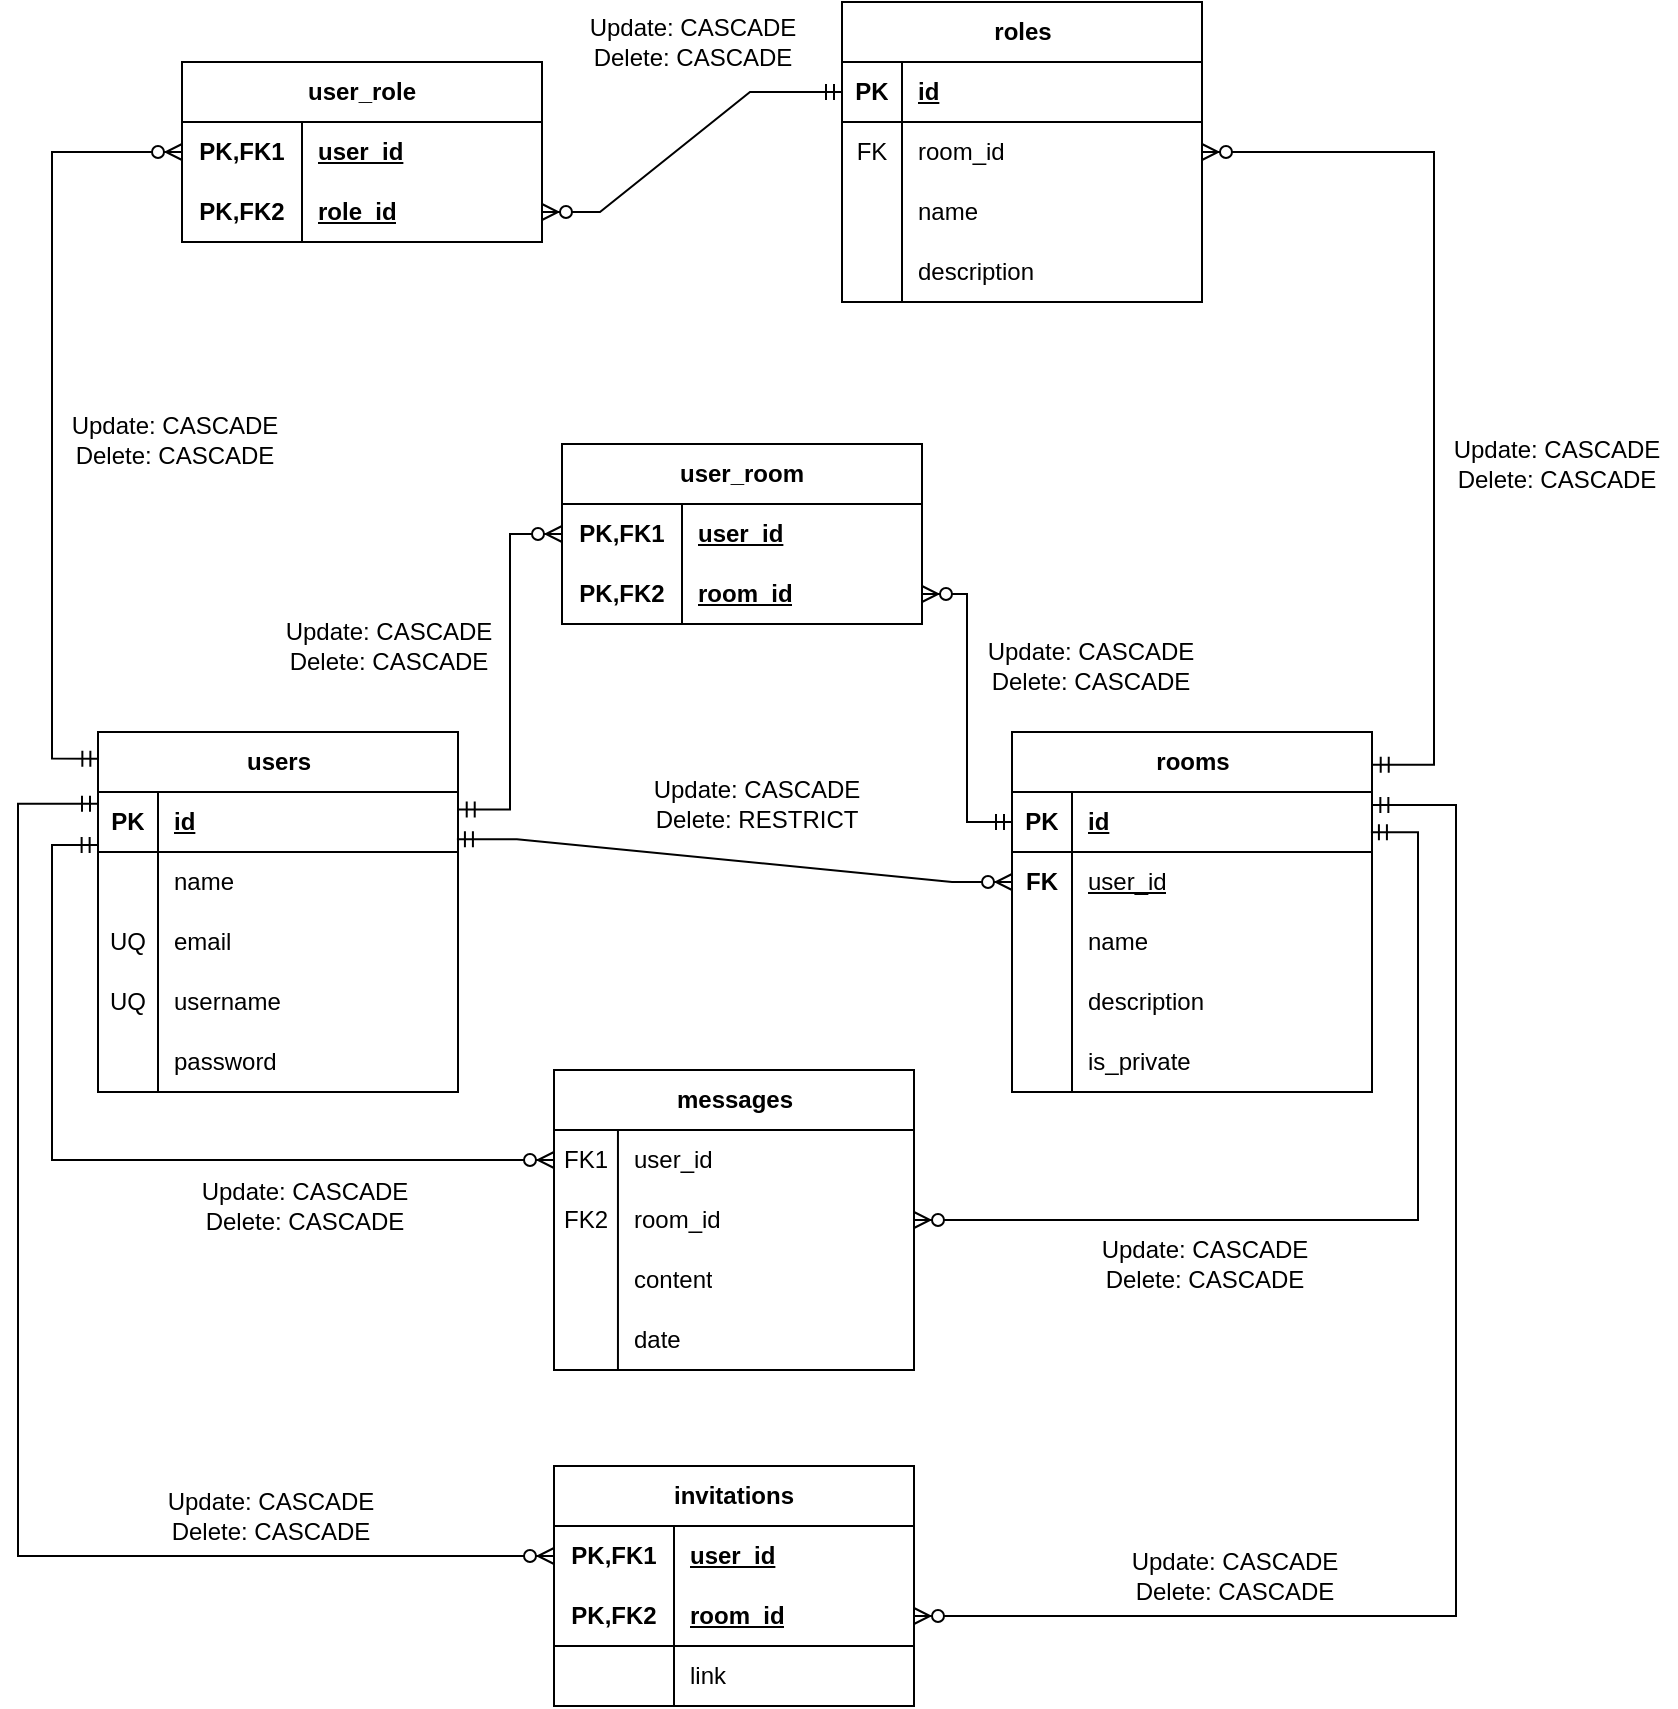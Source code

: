 <mxfile version="27.0.1">
  <diagram name="Page-1" id="vHG7mOKKZMKuYX-PGG-n">
    <mxGraphModel dx="1068" dy="1404" grid="0" gridSize="10" guides="1" tooltips="1" connect="1" arrows="1" fold="1" page="1" pageScale="1" pageWidth="1100" pageHeight="850" math="0" shadow="0">
      <root>
        <mxCell id="0" />
        <mxCell id="1" parent="0" />
        <mxCell id="e3O2qzk30wZFLRlvGXzW-1" value="users" style="shape=table;startSize=30;container=1;collapsible=1;childLayout=tableLayout;fixedRows=1;rowLines=0;fontStyle=1;align=center;resizeLast=1;html=1;" parent="1" vertex="1">
          <mxGeometry x="761" y="-132" width="180" height="180" as="geometry" />
        </mxCell>
        <mxCell id="e3O2qzk30wZFLRlvGXzW-2" value="" style="shape=tableRow;horizontal=0;startSize=0;swimlaneHead=0;swimlaneBody=0;fillColor=none;collapsible=0;dropTarget=0;points=[[0,0.5],[1,0.5]];portConstraint=eastwest;top=0;left=0;right=0;bottom=1;" parent="e3O2qzk30wZFLRlvGXzW-1" vertex="1">
          <mxGeometry y="30" width="180" height="30" as="geometry" />
        </mxCell>
        <mxCell id="e3O2qzk30wZFLRlvGXzW-3" value="PK" style="shape=partialRectangle;connectable=0;fillColor=none;top=0;left=0;bottom=0;right=0;fontStyle=1;overflow=hidden;whiteSpace=wrap;html=1;" parent="e3O2qzk30wZFLRlvGXzW-2" vertex="1">
          <mxGeometry width="30" height="30" as="geometry">
            <mxRectangle width="30" height="30" as="alternateBounds" />
          </mxGeometry>
        </mxCell>
        <mxCell id="e3O2qzk30wZFLRlvGXzW-4" value="id" style="shape=partialRectangle;connectable=0;fillColor=none;top=0;left=0;bottom=0;right=0;align=left;spacingLeft=6;fontStyle=5;overflow=hidden;whiteSpace=wrap;html=1;" parent="e3O2qzk30wZFLRlvGXzW-2" vertex="1">
          <mxGeometry x="30" width="150" height="30" as="geometry">
            <mxRectangle width="150" height="30" as="alternateBounds" />
          </mxGeometry>
        </mxCell>
        <mxCell id="e3O2qzk30wZFLRlvGXzW-5" value="" style="shape=tableRow;horizontal=0;startSize=0;swimlaneHead=0;swimlaneBody=0;fillColor=none;collapsible=0;dropTarget=0;points=[[0,0.5],[1,0.5]];portConstraint=eastwest;top=0;left=0;right=0;bottom=0;" parent="e3O2qzk30wZFLRlvGXzW-1" vertex="1">
          <mxGeometry y="60" width="180" height="30" as="geometry" />
        </mxCell>
        <mxCell id="e3O2qzk30wZFLRlvGXzW-6" value="" style="shape=partialRectangle;connectable=0;fillColor=none;top=0;left=0;bottom=0;right=0;editable=1;overflow=hidden;whiteSpace=wrap;html=1;" parent="e3O2qzk30wZFLRlvGXzW-5" vertex="1">
          <mxGeometry width="30" height="30" as="geometry">
            <mxRectangle width="30" height="30" as="alternateBounds" />
          </mxGeometry>
        </mxCell>
        <mxCell id="e3O2qzk30wZFLRlvGXzW-7" value="name" style="shape=partialRectangle;connectable=0;fillColor=none;top=0;left=0;bottom=0;right=0;align=left;spacingLeft=6;overflow=hidden;whiteSpace=wrap;html=1;" parent="e3O2qzk30wZFLRlvGXzW-5" vertex="1">
          <mxGeometry x="30" width="150" height="30" as="geometry">
            <mxRectangle width="150" height="30" as="alternateBounds" />
          </mxGeometry>
        </mxCell>
        <mxCell id="e3O2qzk30wZFLRlvGXzW-8" value="" style="shape=tableRow;horizontal=0;startSize=0;swimlaneHead=0;swimlaneBody=0;fillColor=none;collapsible=0;dropTarget=0;points=[[0,0.5],[1,0.5]];portConstraint=eastwest;top=0;left=0;right=0;bottom=0;" parent="e3O2qzk30wZFLRlvGXzW-1" vertex="1">
          <mxGeometry y="90" width="180" height="30" as="geometry" />
        </mxCell>
        <mxCell id="e3O2qzk30wZFLRlvGXzW-9" value="UQ" style="shape=partialRectangle;connectable=0;fillColor=none;top=0;left=0;bottom=0;right=0;editable=1;overflow=hidden;whiteSpace=wrap;html=1;" parent="e3O2qzk30wZFLRlvGXzW-8" vertex="1">
          <mxGeometry width="30" height="30" as="geometry">
            <mxRectangle width="30" height="30" as="alternateBounds" />
          </mxGeometry>
        </mxCell>
        <mxCell id="e3O2qzk30wZFLRlvGXzW-10" value="email" style="shape=partialRectangle;connectable=0;fillColor=none;top=0;left=0;bottom=0;right=0;align=left;spacingLeft=6;overflow=hidden;whiteSpace=wrap;html=1;" parent="e3O2qzk30wZFLRlvGXzW-8" vertex="1">
          <mxGeometry x="30" width="150" height="30" as="geometry">
            <mxRectangle width="150" height="30" as="alternateBounds" />
          </mxGeometry>
        </mxCell>
        <mxCell id="e3O2qzk30wZFLRlvGXzW-11" value="" style="shape=tableRow;horizontal=0;startSize=0;swimlaneHead=0;swimlaneBody=0;fillColor=none;collapsible=0;dropTarget=0;points=[[0,0.5],[1,0.5]];portConstraint=eastwest;top=0;left=0;right=0;bottom=0;" parent="e3O2qzk30wZFLRlvGXzW-1" vertex="1">
          <mxGeometry y="120" width="180" height="30" as="geometry" />
        </mxCell>
        <mxCell id="e3O2qzk30wZFLRlvGXzW-12" value="UQ" style="shape=partialRectangle;connectable=0;fillColor=none;top=0;left=0;bottom=0;right=0;editable=1;overflow=hidden;whiteSpace=wrap;html=1;" parent="e3O2qzk30wZFLRlvGXzW-11" vertex="1">
          <mxGeometry width="30" height="30" as="geometry">
            <mxRectangle width="30" height="30" as="alternateBounds" />
          </mxGeometry>
        </mxCell>
        <mxCell id="e3O2qzk30wZFLRlvGXzW-13" value="username" style="shape=partialRectangle;connectable=0;fillColor=none;top=0;left=0;bottom=0;right=0;align=left;spacingLeft=6;overflow=hidden;whiteSpace=wrap;html=1;" parent="e3O2qzk30wZFLRlvGXzW-11" vertex="1">
          <mxGeometry x="30" width="150" height="30" as="geometry">
            <mxRectangle width="150" height="30" as="alternateBounds" />
          </mxGeometry>
        </mxCell>
        <mxCell id="e3O2qzk30wZFLRlvGXzW-15" value="" style="shape=tableRow;horizontal=0;startSize=0;swimlaneHead=0;swimlaneBody=0;fillColor=none;collapsible=0;dropTarget=0;points=[[0,0.5],[1,0.5]];portConstraint=eastwest;top=0;left=0;right=0;bottom=0;" parent="e3O2qzk30wZFLRlvGXzW-1" vertex="1">
          <mxGeometry y="150" width="180" height="30" as="geometry" />
        </mxCell>
        <mxCell id="e3O2qzk30wZFLRlvGXzW-16" value="" style="shape=partialRectangle;connectable=0;fillColor=none;top=0;left=0;bottom=0;right=0;editable=1;overflow=hidden;whiteSpace=wrap;html=1;" parent="e3O2qzk30wZFLRlvGXzW-15" vertex="1">
          <mxGeometry width="30" height="30" as="geometry">
            <mxRectangle width="30" height="30" as="alternateBounds" />
          </mxGeometry>
        </mxCell>
        <mxCell id="e3O2qzk30wZFLRlvGXzW-17" value="password" style="shape=partialRectangle;connectable=0;fillColor=none;top=0;left=0;bottom=0;right=0;align=left;spacingLeft=6;overflow=hidden;whiteSpace=wrap;html=1;" parent="e3O2qzk30wZFLRlvGXzW-15" vertex="1">
          <mxGeometry x="30" width="150" height="30" as="geometry">
            <mxRectangle width="150" height="30" as="alternateBounds" />
          </mxGeometry>
        </mxCell>
        <mxCell id="e3O2qzk30wZFLRlvGXzW-18" value="rooms" style="shape=table;startSize=30;container=1;collapsible=1;childLayout=tableLayout;fixedRows=1;rowLines=0;fontStyle=1;align=center;resizeLast=1;html=1;" parent="1" vertex="1">
          <mxGeometry x="1218" y="-132" width="180" height="180" as="geometry" />
        </mxCell>
        <mxCell id="e3O2qzk30wZFLRlvGXzW-19" value="" style="shape=tableRow;horizontal=0;startSize=0;swimlaneHead=0;swimlaneBody=0;fillColor=none;collapsible=0;dropTarget=0;points=[[0,0.5],[1,0.5]];portConstraint=eastwest;top=0;left=0;right=0;bottom=1;" parent="e3O2qzk30wZFLRlvGXzW-18" vertex="1">
          <mxGeometry y="30" width="180" height="30" as="geometry" />
        </mxCell>
        <mxCell id="e3O2qzk30wZFLRlvGXzW-20" value="PK" style="shape=partialRectangle;connectable=0;fillColor=none;top=0;left=0;bottom=0;right=0;fontStyle=1;overflow=hidden;whiteSpace=wrap;html=1;" parent="e3O2qzk30wZFLRlvGXzW-19" vertex="1">
          <mxGeometry width="30" height="30" as="geometry">
            <mxRectangle width="30" height="30" as="alternateBounds" />
          </mxGeometry>
        </mxCell>
        <mxCell id="e3O2qzk30wZFLRlvGXzW-21" value="id" style="shape=partialRectangle;connectable=0;fillColor=none;top=0;left=0;bottom=0;right=0;align=left;spacingLeft=6;fontStyle=5;overflow=hidden;whiteSpace=wrap;html=1;" parent="e3O2qzk30wZFLRlvGXzW-19" vertex="1">
          <mxGeometry x="30" width="150" height="30" as="geometry">
            <mxRectangle width="150" height="30" as="alternateBounds" />
          </mxGeometry>
        </mxCell>
        <mxCell id="e3O2qzk30wZFLRlvGXzW-53" value="" style="shape=tableRow;horizontal=0;startSize=0;swimlaneHead=0;swimlaneBody=0;fillColor=none;collapsible=0;dropTarget=0;points=[[0,0.5],[1,0.5]];portConstraint=eastwest;top=0;left=0;right=0;bottom=0;" parent="e3O2qzk30wZFLRlvGXzW-18" vertex="1">
          <mxGeometry y="60" width="180" height="30" as="geometry" />
        </mxCell>
        <mxCell id="e3O2qzk30wZFLRlvGXzW-54" value="FK" style="shape=partialRectangle;connectable=0;fillColor=none;top=0;left=0;bottom=0;right=0;fontStyle=1;overflow=hidden;whiteSpace=wrap;html=1;" parent="e3O2qzk30wZFLRlvGXzW-53" vertex="1">
          <mxGeometry width="30" height="30" as="geometry">
            <mxRectangle width="30" height="30" as="alternateBounds" />
          </mxGeometry>
        </mxCell>
        <mxCell id="e3O2qzk30wZFLRlvGXzW-55" value="&lt;span style=&quot;font-weight: normal;&quot;&gt;user_id&lt;/span&gt;" style="shape=partialRectangle;connectable=0;fillColor=none;top=0;left=0;bottom=0;right=0;align=left;spacingLeft=6;fontStyle=5;overflow=hidden;whiteSpace=wrap;html=1;" parent="e3O2qzk30wZFLRlvGXzW-53" vertex="1">
          <mxGeometry x="30" width="150" height="30" as="geometry">
            <mxRectangle width="150" height="30" as="alternateBounds" />
          </mxGeometry>
        </mxCell>
        <mxCell id="e3O2qzk30wZFLRlvGXzW-22" value="" style="shape=tableRow;horizontal=0;startSize=0;swimlaneHead=0;swimlaneBody=0;fillColor=none;collapsible=0;dropTarget=0;points=[[0,0.5],[1,0.5]];portConstraint=eastwest;top=0;left=0;right=0;bottom=0;" parent="e3O2qzk30wZFLRlvGXzW-18" vertex="1">
          <mxGeometry y="90" width="180" height="30" as="geometry" />
        </mxCell>
        <mxCell id="e3O2qzk30wZFLRlvGXzW-23" value="" style="shape=partialRectangle;connectable=0;fillColor=none;top=0;left=0;bottom=0;right=0;editable=1;overflow=hidden;whiteSpace=wrap;html=1;" parent="e3O2qzk30wZFLRlvGXzW-22" vertex="1">
          <mxGeometry width="30" height="30" as="geometry">
            <mxRectangle width="30" height="30" as="alternateBounds" />
          </mxGeometry>
        </mxCell>
        <mxCell id="e3O2qzk30wZFLRlvGXzW-24" value="name" style="shape=partialRectangle;connectable=0;fillColor=none;top=0;left=0;bottom=0;right=0;align=left;spacingLeft=6;overflow=hidden;whiteSpace=wrap;html=1;" parent="e3O2qzk30wZFLRlvGXzW-22" vertex="1">
          <mxGeometry x="30" width="150" height="30" as="geometry">
            <mxRectangle width="150" height="30" as="alternateBounds" />
          </mxGeometry>
        </mxCell>
        <mxCell id="e3O2qzk30wZFLRlvGXzW-25" value="" style="shape=tableRow;horizontal=0;startSize=0;swimlaneHead=0;swimlaneBody=0;fillColor=none;collapsible=0;dropTarget=0;points=[[0,0.5],[1,0.5]];portConstraint=eastwest;top=0;left=0;right=0;bottom=0;" parent="e3O2qzk30wZFLRlvGXzW-18" vertex="1">
          <mxGeometry y="120" width="180" height="30" as="geometry" />
        </mxCell>
        <mxCell id="e3O2qzk30wZFLRlvGXzW-26" value="" style="shape=partialRectangle;connectable=0;fillColor=none;top=0;left=0;bottom=0;right=0;editable=1;overflow=hidden;whiteSpace=wrap;html=1;" parent="e3O2qzk30wZFLRlvGXzW-25" vertex="1">
          <mxGeometry width="30" height="30" as="geometry">
            <mxRectangle width="30" height="30" as="alternateBounds" />
          </mxGeometry>
        </mxCell>
        <mxCell id="e3O2qzk30wZFLRlvGXzW-27" value="description" style="shape=partialRectangle;connectable=0;fillColor=none;top=0;left=0;bottom=0;right=0;align=left;spacingLeft=6;overflow=hidden;whiteSpace=wrap;html=1;" parent="e3O2qzk30wZFLRlvGXzW-25" vertex="1">
          <mxGeometry x="30" width="150" height="30" as="geometry">
            <mxRectangle width="150" height="30" as="alternateBounds" />
          </mxGeometry>
        </mxCell>
        <mxCell id="e3O2qzk30wZFLRlvGXzW-28" value="" style="shape=tableRow;horizontal=0;startSize=0;swimlaneHead=0;swimlaneBody=0;fillColor=none;collapsible=0;dropTarget=0;points=[[0,0.5],[1,0.5]];portConstraint=eastwest;top=0;left=0;right=0;bottom=0;" parent="e3O2qzk30wZFLRlvGXzW-18" vertex="1">
          <mxGeometry y="150" width="180" height="30" as="geometry" />
        </mxCell>
        <mxCell id="e3O2qzk30wZFLRlvGXzW-29" value="" style="shape=partialRectangle;connectable=0;fillColor=none;top=0;left=0;bottom=0;right=0;editable=1;overflow=hidden;whiteSpace=wrap;html=1;" parent="e3O2qzk30wZFLRlvGXzW-28" vertex="1">
          <mxGeometry width="30" height="30" as="geometry">
            <mxRectangle width="30" height="30" as="alternateBounds" />
          </mxGeometry>
        </mxCell>
        <mxCell id="e3O2qzk30wZFLRlvGXzW-30" value="is_private" style="shape=partialRectangle;connectable=0;fillColor=none;top=0;left=0;bottom=0;right=0;align=left;spacingLeft=6;overflow=hidden;whiteSpace=wrap;html=1;" parent="e3O2qzk30wZFLRlvGXzW-28" vertex="1">
          <mxGeometry x="30" width="150" height="30" as="geometry">
            <mxRectangle width="150" height="30" as="alternateBounds" />
          </mxGeometry>
        </mxCell>
        <mxCell id="e3O2qzk30wZFLRlvGXzW-47" value="" style="edgeStyle=entityRelationEdgeStyle;fontSize=12;html=1;endArrow=ERzeroToMany;startArrow=ERmandOne;rounded=0;exitX=0.997;exitY=0.787;exitDx=0;exitDy=0;entryX=0;entryY=0.5;entryDx=0;entryDy=0;exitPerimeter=0;" parent="1" source="e3O2qzk30wZFLRlvGXzW-2" target="e3O2qzk30wZFLRlvGXzW-53" edge="1">
          <mxGeometry width="100" height="100" relative="1" as="geometry">
            <mxPoint x="1161" y="15" as="sourcePoint" />
            <mxPoint x="1071" y="-33" as="targetPoint" />
          </mxGeometry>
        </mxCell>
        <mxCell id="e3O2qzk30wZFLRlvGXzW-56" value="user_room" style="shape=table;startSize=30;container=1;collapsible=1;childLayout=tableLayout;fixedRows=1;rowLines=0;fontStyle=1;align=center;resizeLast=1;html=1;whiteSpace=wrap;" parent="1" vertex="1">
          <mxGeometry x="993" y="-276" width="180" height="90" as="geometry" />
        </mxCell>
        <mxCell id="e3O2qzk30wZFLRlvGXzW-57" value="" style="shape=tableRow;horizontal=0;startSize=0;swimlaneHead=0;swimlaneBody=0;fillColor=none;collapsible=0;dropTarget=0;points=[[0,0.5],[1,0.5]];portConstraint=eastwest;top=0;left=0;right=0;bottom=0;html=1;" parent="e3O2qzk30wZFLRlvGXzW-56" vertex="1">
          <mxGeometry y="30" width="180" height="30" as="geometry" />
        </mxCell>
        <mxCell id="e3O2qzk30wZFLRlvGXzW-58" value="PK,FK1" style="shape=partialRectangle;connectable=0;fillColor=none;top=0;left=0;bottom=0;right=0;fontStyle=1;overflow=hidden;html=1;whiteSpace=wrap;" parent="e3O2qzk30wZFLRlvGXzW-57" vertex="1">
          <mxGeometry width="60" height="30" as="geometry">
            <mxRectangle width="60" height="30" as="alternateBounds" />
          </mxGeometry>
        </mxCell>
        <mxCell id="e3O2qzk30wZFLRlvGXzW-59" value="user_id" style="shape=partialRectangle;connectable=0;fillColor=none;top=0;left=0;bottom=0;right=0;align=left;spacingLeft=6;fontStyle=5;overflow=hidden;html=1;whiteSpace=wrap;" parent="e3O2qzk30wZFLRlvGXzW-57" vertex="1">
          <mxGeometry x="60" width="120" height="30" as="geometry">
            <mxRectangle width="120" height="30" as="alternateBounds" />
          </mxGeometry>
        </mxCell>
        <mxCell id="e3O2qzk30wZFLRlvGXzW-60" value="" style="shape=tableRow;horizontal=0;startSize=0;swimlaneHead=0;swimlaneBody=0;fillColor=none;collapsible=0;dropTarget=0;points=[[0,0.5],[1,0.5]];portConstraint=eastwest;top=0;left=0;right=0;bottom=1;html=1;" parent="e3O2qzk30wZFLRlvGXzW-56" vertex="1">
          <mxGeometry y="60" width="180" height="30" as="geometry" />
        </mxCell>
        <mxCell id="e3O2qzk30wZFLRlvGXzW-61" value="PK,FK2" style="shape=partialRectangle;connectable=0;fillColor=none;top=0;left=0;bottom=0;right=0;fontStyle=1;overflow=hidden;html=1;whiteSpace=wrap;" parent="e3O2qzk30wZFLRlvGXzW-60" vertex="1">
          <mxGeometry width="60" height="30" as="geometry">
            <mxRectangle width="60" height="30" as="alternateBounds" />
          </mxGeometry>
        </mxCell>
        <mxCell id="e3O2qzk30wZFLRlvGXzW-62" value="room_id" style="shape=partialRectangle;connectable=0;fillColor=none;top=0;left=0;bottom=0;right=0;align=left;spacingLeft=6;fontStyle=5;overflow=hidden;html=1;whiteSpace=wrap;" parent="e3O2qzk30wZFLRlvGXzW-60" vertex="1">
          <mxGeometry x="60" width="120" height="30" as="geometry">
            <mxRectangle width="120" height="30" as="alternateBounds" />
          </mxGeometry>
        </mxCell>
        <mxCell id="e3O2qzk30wZFLRlvGXzW-69" value="" style="edgeStyle=orthogonalEdgeStyle;fontSize=12;html=1;endArrow=ERzeroToMany;startArrow=ERmandOne;rounded=0;entryX=0;entryY=0.5;entryDx=0;entryDy=0;exitX=1.002;exitY=0.293;exitDx=0;exitDy=0;exitPerimeter=0;" parent="1" source="e3O2qzk30wZFLRlvGXzW-2" target="e3O2qzk30wZFLRlvGXzW-56" edge="1">
          <mxGeometry width="100" height="100" relative="1" as="geometry">
            <mxPoint x="941" y="-93" as="sourcePoint" />
            <mxPoint x="1126" y="-197" as="targetPoint" />
          </mxGeometry>
        </mxCell>
        <mxCell id="e3O2qzk30wZFLRlvGXzW-71" value="" style="edgeStyle=orthogonalEdgeStyle;fontSize=12;html=1;endArrow=ERzeroToMany;startArrow=ERmandOne;rounded=0;entryX=1;entryY=0.5;entryDx=0;entryDy=0;exitX=0;exitY=0.5;exitDx=0;exitDy=0;" parent="1" source="e3O2qzk30wZFLRlvGXzW-19" target="e3O2qzk30wZFLRlvGXzW-60" edge="1">
          <mxGeometry width="100" height="100" relative="1" as="geometry">
            <mxPoint x="788" y="-77" as="sourcePoint" />
            <mxPoint x="1003" y="-221" as="targetPoint" />
          </mxGeometry>
        </mxCell>
        <mxCell id="e3O2qzk30wZFLRlvGXzW-72" value="messages" style="shape=table;startSize=30;container=1;collapsible=1;childLayout=tableLayout;fixedRows=1;rowLines=0;fontStyle=1;align=center;resizeLast=1;html=1;" parent="1" vertex="1">
          <mxGeometry x="989" y="37" width="180" height="150" as="geometry" />
        </mxCell>
        <mxCell id="e3O2qzk30wZFLRlvGXzW-76" value="" style="shape=tableRow;horizontal=0;startSize=0;swimlaneHead=0;swimlaneBody=0;fillColor=none;collapsible=0;dropTarget=0;points=[[0,0.5],[1,0.5]];portConstraint=eastwest;top=0;left=0;right=0;bottom=0;" parent="e3O2qzk30wZFLRlvGXzW-72" vertex="1">
          <mxGeometry y="30" width="180" height="30" as="geometry" />
        </mxCell>
        <mxCell id="e3O2qzk30wZFLRlvGXzW-77" value="FK1" style="shape=partialRectangle;connectable=0;fillColor=none;top=0;left=0;bottom=0;right=0;editable=1;overflow=hidden;whiteSpace=wrap;html=1;" parent="e3O2qzk30wZFLRlvGXzW-76" vertex="1">
          <mxGeometry width="31.973" height="30" as="geometry">
            <mxRectangle width="31.973" height="30" as="alternateBounds" />
          </mxGeometry>
        </mxCell>
        <mxCell id="e3O2qzk30wZFLRlvGXzW-78" value="user_id" style="shape=partialRectangle;connectable=0;fillColor=none;top=0;left=0;bottom=0;right=0;align=left;spacingLeft=6;overflow=hidden;whiteSpace=wrap;html=1;" parent="e3O2qzk30wZFLRlvGXzW-76" vertex="1">
          <mxGeometry x="31.973" width="148.027" height="30" as="geometry">
            <mxRectangle width="148.027" height="30" as="alternateBounds" />
          </mxGeometry>
        </mxCell>
        <mxCell id="e3O2qzk30wZFLRlvGXzW-79" value="" style="shape=tableRow;horizontal=0;startSize=0;swimlaneHead=0;swimlaneBody=0;fillColor=none;collapsible=0;dropTarget=0;points=[[0,0.5],[1,0.5]];portConstraint=eastwest;top=0;left=0;right=0;bottom=0;" parent="e3O2qzk30wZFLRlvGXzW-72" vertex="1">
          <mxGeometry y="60" width="180" height="30" as="geometry" />
        </mxCell>
        <mxCell id="e3O2qzk30wZFLRlvGXzW-80" value="FK2" style="shape=partialRectangle;connectable=0;fillColor=none;top=0;left=0;bottom=0;right=0;editable=1;overflow=hidden;whiteSpace=wrap;html=1;" parent="e3O2qzk30wZFLRlvGXzW-79" vertex="1">
          <mxGeometry width="31.973" height="30" as="geometry">
            <mxRectangle width="31.973" height="30" as="alternateBounds" />
          </mxGeometry>
        </mxCell>
        <mxCell id="e3O2qzk30wZFLRlvGXzW-81" value="room_id" style="shape=partialRectangle;connectable=0;fillColor=none;top=0;left=0;bottom=0;right=0;align=left;spacingLeft=6;overflow=hidden;whiteSpace=wrap;html=1;" parent="e3O2qzk30wZFLRlvGXzW-79" vertex="1">
          <mxGeometry x="31.973" width="148.027" height="30" as="geometry">
            <mxRectangle width="148.027" height="30" as="alternateBounds" />
          </mxGeometry>
        </mxCell>
        <mxCell id="e3O2qzk30wZFLRlvGXzW-82" value="" style="shape=tableRow;horizontal=0;startSize=0;swimlaneHead=0;swimlaneBody=0;fillColor=none;collapsible=0;dropTarget=0;points=[[0,0.5],[1,0.5]];portConstraint=eastwest;top=0;left=0;right=0;bottom=0;" parent="e3O2qzk30wZFLRlvGXzW-72" vertex="1">
          <mxGeometry y="90" width="180" height="30" as="geometry" />
        </mxCell>
        <mxCell id="e3O2qzk30wZFLRlvGXzW-83" value="" style="shape=partialRectangle;connectable=0;fillColor=none;top=0;left=0;bottom=0;right=0;editable=1;overflow=hidden;whiteSpace=wrap;html=1;" parent="e3O2qzk30wZFLRlvGXzW-82" vertex="1">
          <mxGeometry width="31.973" height="30" as="geometry">
            <mxRectangle width="31.973" height="30" as="alternateBounds" />
          </mxGeometry>
        </mxCell>
        <mxCell id="e3O2qzk30wZFLRlvGXzW-84" value="content" style="shape=partialRectangle;connectable=0;fillColor=none;top=0;left=0;bottom=0;right=0;align=left;spacingLeft=6;overflow=hidden;whiteSpace=wrap;html=1;" parent="e3O2qzk30wZFLRlvGXzW-82" vertex="1">
          <mxGeometry x="31.973" width="148.027" height="30" as="geometry">
            <mxRectangle width="148.027" height="30" as="alternateBounds" />
          </mxGeometry>
        </mxCell>
        <mxCell id="e3O2qzk30wZFLRlvGXzW-85" value="" style="shape=tableRow;horizontal=0;startSize=0;swimlaneHead=0;swimlaneBody=0;fillColor=none;collapsible=0;dropTarget=0;points=[[0,0.5],[1,0.5]];portConstraint=eastwest;top=0;left=0;right=0;bottom=0;" parent="e3O2qzk30wZFLRlvGXzW-72" vertex="1">
          <mxGeometry y="120" width="180" height="30" as="geometry" />
        </mxCell>
        <mxCell id="e3O2qzk30wZFLRlvGXzW-86" value="" style="shape=partialRectangle;connectable=0;fillColor=none;top=0;left=0;bottom=0;right=0;editable=1;overflow=hidden;whiteSpace=wrap;html=1;" parent="e3O2qzk30wZFLRlvGXzW-85" vertex="1">
          <mxGeometry width="31.973" height="30" as="geometry">
            <mxRectangle width="31.973" height="30" as="alternateBounds" />
          </mxGeometry>
        </mxCell>
        <mxCell id="e3O2qzk30wZFLRlvGXzW-87" value="date" style="shape=partialRectangle;connectable=0;fillColor=none;top=0;left=0;bottom=0;right=0;align=left;spacingLeft=6;overflow=hidden;whiteSpace=wrap;html=1;" parent="e3O2qzk30wZFLRlvGXzW-85" vertex="1">
          <mxGeometry x="31.973" width="148.027" height="30" as="geometry">
            <mxRectangle width="148.027" height="30" as="alternateBounds" />
          </mxGeometry>
        </mxCell>
        <mxCell id="e3O2qzk30wZFLRlvGXzW-88" value="" style="edgeStyle=elbowEdgeStyle;fontSize=12;html=1;endArrow=ERzeroToMany;startArrow=ERmandOne;rounded=0;entryX=0;entryY=0.5;entryDx=0;entryDy=0;exitX=-0.001;exitY=0.883;exitDx=0;exitDy=0;exitPerimeter=0;" parent="1" source="e3O2qzk30wZFLRlvGXzW-2" target="e3O2qzk30wZFLRlvGXzW-76" edge="1">
          <mxGeometry width="100" height="100" relative="1" as="geometry">
            <mxPoint x="937" y="-72" as="sourcePoint" />
            <mxPoint x="1003" y="-221" as="targetPoint" />
            <Array as="points">
              <mxPoint x="738" y="2" />
            </Array>
          </mxGeometry>
        </mxCell>
        <mxCell id="e3O2qzk30wZFLRlvGXzW-89" value="" style="edgeStyle=elbowEdgeStyle;fontSize=12;html=1;endArrow=ERzeroToMany;startArrow=ERmandOne;rounded=0;entryX=1;entryY=0.5;entryDx=0;entryDy=0;exitX=0.997;exitY=0.67;exitDx=0;exitDy=0;exitPerimeter=0;" parent="1" source="e3O2qzk30wZFLRlvGXzW-19" target="e3O2qzk30wZFLRlvGXzW-79" edge="1">
          <mxGeometry width="100" height="100" relative="1" as="geometry">
            <mxPoint x="944" y="-69" as="sourcePoint" />
            <mxPoint x="1006" y="84" as="targetPoint" />
            <Array as="points">
              <mxPoint x="1421" y="11" />
            </Array>
          </mxGeometry>
        </mxCell>
        <mxCell id="e3O2qzk30wZFLRlvGXzW-103" value="" style="edgeStyle=elbowEdgeStyle;fontSize=12;html=1;endArrow=ERzeroToMany;startArrow=ERmandOne;rounded=0;entryX=0;entryY=0.5;entryDx=0;entryDy=0;exitX=0;exitY=0.196;exitDx=0;exitDy=0;exitPerimeter=0;" parent="1" source="e3O2qzk30wZFLRlvGXzW-2" target="e3O2qzk30wZFLRlvGXzW-119" edge="1">
          <mxGeometry width="100" height="100" relative="1" as="geometry">
            <mxPoint x="771" y="-66" as="sourcePoint" />
            <mxPoint x="989" y="270" as="targetPoint" />
            <Array as="points">
              <mxPoint x="721" y="88" />
            </Array>
          </mxGeometry>
        </mxCell>
        <mxCell id="e3O2qzk30wZFLRlvGXzW-104" value="" style="edgeStyle=elbowEdgeStyle;fontSize=12;html=1;endArrow=ERzeroToMany;startArrow=ERmandOne;rounded=0;entryX=1;entryY=0.5;entryDx=0;entryDy=0;exitX=1.001;exitY=0.215;exitDx=0;exitDy=0;exitPerimeter=0;" parent="1" source="e3O2qzk30wZFLRlvGXzW-19" target="e3O2qzk30wZFLRlvGXzW-122" edge="1">
          <mxGeometry width="100" height="100" relative="1" as="geometry">
            <mxPoint x="1408" y="-77" as="sourcePoint" />
            <mxPoint x="1169" y="300" as="targetPoint" />
            <Array as="points">
              <mxPoint x="1440" y="97" />
            </Array>
          </mxGeometry>
        </mxCell>
        <mxCell id="e3O2qzk30wZFLRlvGXzW-118" value="invitations" style="shape=table;startSize=30;container=1;collapsible=1;childLayout=tableLayout;fixedRows=1;rowLines=0;fontStyle=1;align=center;resizeLast=1;html=1;whiteSpace=wrap;" parent="1" vertex="1">
          <mxGeometry x="989" y="235" width="180" height="120" as="geometry" />
        </mxCell>
        <mxCell id="e3O2qzk30wZFLRlvGXzW-119" value="" style="shape=tableRow;horizontal=0;startSize=0;swimlaneHead=0;swimlaneBody=0;fillColor=none;collapsible=0;dropTarget=0;points=[[0,0.5],[1,0.5]];portConstraint=eastwest;top=0;left=0;right=0;bottom=0;html=1;" parent="e3O2qzk30wZFLRlvGXzW-118" vertex="1">
          <mxGeometry y="30" width="180" height="30" as="geometry" />
        </mxCell>
        <mxCell id="e3O2qzk30wZFLRlvGXzW-120" value="PK,FK1" style="shape=partialRectangle;connectable=0;fillColor=none;top=0;left=0;bottom=0;right=0;fontStyle=1;overflow=hidden;html=1;whiteSpace=wrap;" parent="e3O2qzk30wZFLRlvGXzW-119" vertex="1">
          <mxGeometry width="60" height="30" as="geometry">
            <mxRectangle width="60" height="30" as="alternateBounds" />
          </mxGeometry>
        </mxCell>
        <mxCell id="e3O2qzk30wZFLRlvGXzW-121" value="user_id" style="shape=partialRectangle;connectable=0;fillColor=none;top=0;left=0;bottom=0;right=0;align=left;spacingLeft=6;fontStyle=5;overflow=hidden;html=1;whiteSpace=wrap;" parent="e3O2qzk30wZFLRlvGXzW-119" vertex="1">
          <mxGeometry x="60" width="120" height="30" as="geometry">
            <mxRectangle width="120" height="30" as="alternateBounds" />
          </mxGeometry>
        </mxCell>
        <mxCell id="e3O2qzk30wZFLRlvGXzW-122" value="" style="shape=tableRow;horizontal=0;startSize=0;swimlaneHead=0;swimlaneBody=0;fillColor=none;collapsible=0;dropTarget=0;points=[[0,0.5],[1,0.5]];portConstraint=eastwest;top=0;left=0;right=0;bottom=1;html=1;" parent="e3O2qzk30wZFLRlvGXzW-118" vertex="1">
          <mxGeometry y="60" width="180" height="30" as="geometry" />
        </mxCell>
        <mxCell id="e3O2qzk30wZFLRlvGXzW-123" value="PK,FK2" style="shape=partialRectangle;connectable=0;fillColor=none;top=0;left=0;bottom=0;right=0;fontStyle=1;overflow=hidden;html=1;whiteSpace=wrap;" parent="e3O2qzk30wZFLRlvGXzW-122" vertex="1">
          <mxGeometry width="60" height="30" as="geometry">
            <mxRectangle width="60" height="30" as="alternateBounds" />
          </mxGeometry>
        </mxCell>
        <mxCell id="e3O2qzk30wZFLRlvGXzW-124" value="room_id" style="shape=partialRectangle;connectable=0;fillColor=none;top=0;left=0;bottom=0;right=0;align=left;spacingLeft=6;fontStyle=5;overflow=hidden;html=1;whiteSpace=wrap;" parent="e3O2qzk30wZFLRlvGXzW-122" vertex="1">
          <mxGeometry x="60" width="120" height="30" as="geometry">
            <mxRectangle width="120" height="30" as="alternateBounds" />
          </mxGeometry>
        </mxCell>
        <mxCell id="e3O2qzk30wZFLRlvGXzW-125" value="" style="shape=tableRow;horizontal=0;startSize=0;swimlaneHead=0;swimlaneBody=0;fillColor=none;collapsible=0;dropTarget=0;points=[[0,0.5],[1,0.5]];portConstraint=eastwest;top=0;left=0;right=0;bottom=0;html=1;" parent="e3O2qzk30wZFLRlvGXzW-118" vertex="1">
          <mxGeometry y="90" width="180" height="30" as="geometry" />
        </mxCell>
        <mxCell id="e3O2qzk30wZFLRlvGXzW-126" value="" style="shape=partialRectangle;connectable=0;fillColor=none;top=0;left=0;bottom=0;right=0;editable=1;overflow=hidden;html=1;whiteSpace=wrap;" parent="e3O2qzk30wZFLRlvGXzW-125" vertex="1">
          <mxGeometry width="60" height="30" as="geometry">
            <mxRectangle width="60" height="30" as="alternateBounds" />
          </mxGeometry>
        </mxCell>
        <mxCell id="e3O2qzk30wZFLRlvGXzW-127" value="link" style="shape=partialRectangle;connectable=0;fillColor=none;top=0;left=0;bottom=0;right=0;align=left;spacingLeft=6;overflow=hidden;html=1;whiteSpace=wrap;" parent="e3O2qzk30wZFLRlvGXzW-125" vertex="1">
          <mxGeometry x="60" width="120" height="30" as="geometry">
            <mxRectangle width="120" height="30" as="alternateBounds" />
          </mxGeometry>
        </mxCell>
        <mxCell id="e3O2qzk30wZFLRlvGXzW-145" value="" style="edgeStyle=orthogonalEdgeStyle;fontSize=12;html=1;endArrow=ERzeroToMany;startArrow=ERmandOne;rounded=0;entryX=1;entryY=0.5;entryDx=0;entryDy=0;elbow=vertical;exitX=1.002;exitY=0.091;exitDx=0;exitDy=0;exitPerimeter=0;" parent="1" source="e3O2qzk30wZFLRlvGXzW-18" target="e3O2qzk30wZFLRlvGXzW-166" edge="1">
          <mxGeometry width="100" height="100" relative="1" as="geometry">
            <mxPoint x="1405" y="-115" as="sourcePoint" />
            <mxPoint x="1398" y="-331" as="targetPoint" />
            <Array as="points">
              <mxPoint x="1429" y="-116" />
              <mxPoint x="1429" y="-422" />
            </Array>
          </mxGeometry>
        </mxCell>
        <mxCell id="e3O2qzk30wZFLRlvGXzW-162" value="roles" style="shape=table;startSize=30;container=1;collapsible=1;childLayout=tableLayout;fixedRows=1;rowLines=0;fontStyle=1;align=center;resizeLast=1;html=1;" parent="1" vertex="1">
          <mxGeometry x="1133" y="-497" width="180" height="150" as="geometry" />
        </mxCell>
        <mxCell id="e3O2qzk30wZFLRlvGXzW-163" value="" style="shape=tableRow;horizontal=0;startSize=0;swimlaneHead=0;swimlaneBody=0;fillColor=none;collapsible=0;dropTarget=0;points=[[0,0.5],[1,0.5]];portConstraint=eastwest;top=0;left=0;right=0;bottom=1;" parent="e3O2qzk30wZFLRlvGXzW-162" vertex="1">
          <mxGeometry y="30" width="180" height="30" as="geometry" />
        </mxCell>
        <mxCell id="e3O2qzk30wZFLRlvGXzW-164" value="PK" style="shape=partialRectangle;connectable=0;fillColor=none;top=0;left=0;bottom=0;right=0;fontStyle=1;overflow=hidden;whiteSpace=wrap;html=1;" parent="e3O2qzk30wZFLRlvGXzW-163" vertex="1">
          <mxGeometry width="30" height="30" as="geometry">
            <mxRectangle width="30" height="30" as="alternateBounds" />
          </mxGeometry>
        </mxCell>
        <mxCell id="e3O2qzk30wZFLRlvGXzW-165" value="id" style="shape=partialRectangle;connectable=0;fillColor=none;top=0;left=0;bottom=0;right=0;align=left;spacingLeft=6;fontStyle=5;overflow=hidden;whiteSpace=wrap;html=1;" parent="e3O2qzk30wZFLRlvGXzW-163" vertex="1">
          <mxGeometry x="30" width="150" height="30" as="geometry">
            <mxRectangle width="150" height="30" as="alternateBounds" />
          </mxGeometry>
        </mxCell>
        <mxCell id="e3O2qzk30wZFLRlvGXzW-166" value="" style="shape=tableRow;horizontal=0;startSize=0;swimlaneHead=0;swimlaneBody=0;fillColor=none;collapsible=0;dropTarget=0;points=[[0,0.5],[1,0.5]];portConstraint=eastwest;top=0;left=0;right=0;bottom=0;" parent="e3O2qzk30wZFLRlvGXzW-162" vertex="1">
          <mxGeometry y="60" width="180" height="30" as="geometry" />
        </mxCell>
        <mxCell id="e3O2qzk30wZFLRlvGXzW-167" value="FK" style="shape=partialRectangle;connectable=0;fillColor=none;top=0;left=0;bottom=0;right=0;editable=1;overflow=hidden;whiteSpace=wrap;html=1;" parent="e3O2qzk30wZFLRlvGXzW-166" vertex="1">
          <mxGeometry width="30" height="30" as="geometry">
            <mxRectangle width="30" height="30" as="alternateBounds" />
          </mxGeometry>
        </mxCell>
        <mxCell id="e3O2qzk30wZFLRlvGXzW-168" value="room_id" style="shape=partialRectangle;connectable=0;fillColor=none;top=0;left=0;bottom=0;right=0;align=left;spacingLeft=6;overflow=hidden;whiteSpace=wrap;html=1;" parent="e3O2qzk30wZFLRlvGXzW-166" vertex="1">
          <mxGeometry x="30" width="150" height="30" as="geometry">
            <mxRectangle width="150" height="30" as="alternateBounds" />
          </mxGeometry>
        </mxCell>
        <mxCell id="e3O2qzk30wZFLRlvGXzW-169" value="" style="shape=tableRow;horizontal=0;startSize=0;swimlaneHead=0;swimlaneBody=0;fillColor=none;collapsible=0;dropTarget=0;points=[[0,0.5],[1,0.5]];portConstraint=eastwest;top=0;left=0;right=0;bottom=0;" parent="e3O2qzk30wZFLRlvGXzW-162" vertex="1">
          <mxGeometry y="90" width="180" height="30" as="geometry" />
        </mxCell>
        <mxCell id="e3O2qzk30wZFLRlvGXzW-170" value="" style="shape=partialRectangle;connectable=0;fillColor=none;top=0;left=0;bottom=0;right=0;editable=1;overflow=hidden;whiteSpace=wrap;html=1;" parent="e3O2qzk30wZFLRlvGXzW-169" vertex="1">
          <mxGeometry width="30" height="30" as="geometry">
            <mxRectangle width="30" height="30" as="alternateBounds" />
          </mxGeometry>
        </mxCell>
        <mxCell id="e3O2qzk30wZFLRlvGXzW-171" value="name" style="shape=partialRectangle;connectable=0;fillColor=none;top=0;left=0;bottom=0;right=0;align=left;spacingLeft=6;overflow=hidden;whiteSpace=wrap;html=1;" parent="e3O2qzk30wZFLRlvGXzW-169" vertex="1">
          <mxGeometry x="30" width="150" height="30" as="geometry">
            <mxRectangle width="150" height="30" as="alternateBounds" />
          </mxGeometry>
        </mxCell>
        <mxCell id="e3O2qzk30wZFLRlvGXzW-172" value="" style="shape=tableRow;horizontal=0;startSize=0;swimlaneHead=0;swimlaneBody=0;fillColor=none;collapsible=0;dropTarget=0;points=[[0,0.5],[1,0.5]];portConstraint=eastwest;top=0;left=0;right=0;bottom=0;" parent="e3O2qzk30wZFLRlvGXzW-162" vertex="1">
          <mxGeometry y="120" width="180" height="30" as="geometry" />
        </mxCell>
        <mxCell id="e3O2qzk30wZFLRlvGXzW-173" value="" style="shape=partialRectangle;connectable=0;fillColor=none;top=0;left=0;bottom=0;right=0;editable=1;overflow=hidden;whiteSpace=wrap;html=1;" parent="e3O2qzk30wZFLRlvGXzW-172" vertex="1">
          <mxGeometry width="30" height="30" as="geometry">
            <mxRectangle width="30" height="30" as="alternateBounds" />
          </mxGeometry>
        </mxCell>
        <mxCell id="e3O2qzk30wZFLRlvGXzW-174" value="description" style="shape=partialRectangle;connectable=0;fillColor=none;top=0;left=0;bottom=0;right=0;align=left;spacingLeft=6;overflow=hidden;whiteSpace=wrap;html=1;" parent="e3O2qzk30wZFLRlvGXzW-172" vertex="1">
          <mxGeometry x="30" width="150" height="30" as="geometry">
            <mxRectangle width="150" height="30" as="alternateBounds" />
          </mxGeometry>
        </mxCell>
        <mxCell id="e3O2qzk30wZFLRlvGXzW-175" value="user_role" style="shape=table;startSize=30;container=1;collapsible=1;childLayout=tableLayout;fixedRows=1;rowLines=0;fontStyle=1;align=center;resizeLast=1;html=1;whiteSpace=wrap;" parent="1" vertex="1">
          <mxGeometry x="803" y="-467" width="180" height="90" as="geometry" />
        </mxCell>
        <mxCell id="e3O2qzk30wZFLRlvGXzW-176" value="" style="shape=tableRow;horizontal=0;startSize=0;swimlaneHead=0;swimlaneBody=0;fillColor=none;collapsible=0;dropTarget=0;points=[[0,0.5],[1,0.5]];portConstraint=eastwest;top=0;left=0;right=0;bottom=0;html=1;" parent="e3O2qzk30wZFLRlvGXzW-175" vertex="1">
          <mxGeometry y="30" width="180" height="30" as="geometry" />
        </mxCell>
        <mxCell id="e3O2qzk30wZFLRlvGXzW-177" value="PK,FK1" style="shape=partialRectangle;connectable=0;fillColor=none;top=0;left=0;bottom=0;right=0;fontStyle=1;overflow=hidden;html=1;whiteSpace=wrap;" parent="e3O2qzk30wZFLRlvGXzW-176" vertex="1">
          <mxGeometry width="60" height="30" as="geometry">
            <mxRectangle width="60" height="30" as="alternateBounds" />
          </mxGeometry>
        </mxCell>
        <mxCell id="e3O2qzk30wZFLRlvGXzW-178" value="user_id" style="shape=partialRectangle;connectable=0;fillColor=none;top=0;left=0;bottom=0;right=0;align=left;spacingLeft=6;fontStyle=5;overflow=hidden;html=1;whiteSpace=wrap;" parent="e3O2qzk30wZFLRlvGXzW-176" vertex="1">
          <mxGeometry x="60" width="120" height="30" as="geometry">
            <mxRectangle width="120" height="30" as="alternateBounds" />
          </mxGeometry>
        </mxCell>
        <mxCell id="e3O2qzk30wZFLRlvGXzW-179" value="" style="shape=tableRow;horizontal=0;startSize=0;swimlaneHead=0;swimlaneBody=0;fillColor=none;collapsible=0;dropTarget=0;points=[[0,0.5],[1,0.5]];portConstraint=eastwest;top=0;left=0;right=0;bottom=1;html=1;" parent="e3O2qzk30wZFLRlvGXzW-175" vertex="1">
          <mxGeometry y="60" width="180" height="30" as="geometry" />
        </mxCell>
        <mxCell id="e3O2qzk30wZFLRlvGXzW-180" value="PK,FK2" style="shape=partialRectangle;connectable=0;fillColor=none;top=0;left=0;bottom=0;right=0;fontStyle=1;overflow=hidden;html=1;whiteSpace=wrap;" parent="e3O2qzk30wZFLRlvGXzW-179" vertex="1">
          <mxGeometry width="60" height="30" as="geometry">
            <mxRectangle width="60" height="30" as="alternateBounds" />
          </mxGeometry>
        </mxCell>
        <mxCell id="e3O2qzk30wZFLRlvGXzW-181" value="role_id" style="shape=partialRectangle;connectable=0;fillColor=none;top=0;left=0;bottom=0;right=0;align=left;spacingLeft=6;fontStyle=5;overflow=hidden;html=1;whiteSpace=wrap;" parent="e3O2qzk30wZFLRlvGXzW-179" vertex="1">
          <mxGeometry x="60" width="120" height="30" as="geometry">
            <mxRectangle width="120" height="30" as="alternateBounds" />
          </mxGeometry>
        </mxCell>
        <mxCell id="e3O2qzk30wZFLRlvGXzW-183" value="" style="fontSize=12;html=1;endArrow=ERzeroToMany;startArrow=ERmandOne;rounded=0;entryX=1;entryY=0.5;entryDx=0;entryDy=0;exitX=0;exitY=0.5;exitDx=0;exitDy=0;" parent="1" source="e3O2qzk30wZFLRlvGXzW-163" target="e3O2qzk30wZFLRlvGXzW-179" edge="1">
          <mxGeometry width="100" height="100" relative="1" as="geometry">
            <mxPoint x="1071" y="-310" as="sourcePoint" />
            <mxPoint x="1026" y="-424" as="targetPoint" />
            <Array as="points">
              <mxPoint x="1087" y="-452" />
              <mxPoint x="1012" y="-392" />
            </Array>
          </mxGeometry>
        </mxCell>
        <mxCell id="e3O2qzk30wZFLRlvGXzW-182" value="" style="edgeStyle=orthogonalEdgeStyle;fontSize=12;html=1;endArrow=ERzeroToMany;startArrow=ERmandOne;rounded=0;exitX=0.001;exitY=0.074;exitDx=0;exitDy=0;exitPerimeter=0;entryX=0;entryY=0.5;entryDx=0;entryDy=0;" parent="1" source="e3O2qzk30wZFLRlvGXzW-1" target="e3O2qzk30wZFLRlvGXzW-176" edge="1">
          <mxGeometry width="100" height="100" relative="1" as="geometry">
            <mxPoint x="951" y="-83" as="sourcePoint" />
            <mxPoint x="770" y="-401" as="targetPoint" />
            <Array as="points">
              <mxPoint x="738" y="-119" />
              <mxPoint x="738" y="-422" />
            </Array>
          </mxGeometry>
        </mxCell>
        <mxCell id="zPc9UoJC1hTY4r6RIW4I-1" value="Update: CASCADE&lt;div&gt;Delete: CASCADE&lt;/div&gt;" style="text;html=1;align=center;verticalAlign=middle;resizable=0;points=[];autosize=1;strokeColor=none;fillColor=none;" parent="1" vertex="1">
          <mxGeometry x="1429" y="-287" width="121" height="41" as="geometry" />
        </mxCell>
        <mxCell id="zPc9UoJC1hTY4r6RIW4I-2" value="Update: CASCADE&lt;div&gt;Delete: CASCADE&lt;/div&gt;" style="text;html=1;align=center;verticalAlign=middle;resizable=0;points=[];autosize=1;strokeColor=none;fillColor=none;" parent="1" vertex="1">
          <mxGeometry x="997" y="-498" width="121" height="41" as="geometry" />
        </mxCell>
        <mxCell id="zPc9UoJC1hTY4r6RIW4I-3" value="Update: CASCADE&lt;div&gt;Delete: CASCADE&lt;/div&gt;" style="text;html=1;align=center;verticalAlign=middle;resizable=0;points=[];autosize=1;strokeColor=none;fillColor=none;" parent="1" vertex="1">
          <mxGeometry x="738" y="-299" width="121" height="41" as="geometry" />
        </mxCell>
        <mxCell id="zPc9UoJC1hTY4r6RIW4I-5" value="Update: CASCADE&lt;div&gt;Delete: CASCADE&lt;/div&gt;" style="text;html=1;align=center;verticalAlign=middle;resizable=0;points=[];autosize=1;strokeColor=none;fillColor=none;" parent="1" vertex="1">
          <mxGeometry x="845" y="-196" width="121" height="41" as="geometry" />
        </mxCell>
        <mxCell id="zPc9UoJC1hTY4r6RIW4I-6" value="Update: CASCADE&lt;div&gt;Delete: CASCADE&lt;/div&gt;" style="text;html=1;align=center;verticalAlign=middle;resizable=0;points=[];autosize=1;strokeColor=none;fillColor=none;" parent="1" vertex="1">
          <mxGeometry x="1253" y="113" width="121" height="41" as="geometry" />
        </mxCell>
        <mxCell id="zPc9UoJC1hTY4r6RIW4I-7" value="Update: CASCADE&lt;div&gt;Delete: RESTRICT&lt;/div&gt;" style="text;html=1;align=center;verticalAlign=middle;resizable=0;points=[];autosize=1;strokeColor=none;fillColor=none;" parent="1" vertex="1">
          <mxGeometry x="1029" y="-116.5" width="121" height="41" as="geometry" />
        </mxCell>
        <mxCell id="zPc9UoJC1hTY4r6RIW4I-8" value="Update: CASCADE&lt;div&gt;Delete: CASCADE&lt;/div&gt;" style="text;html=1;align=center;verticalAlign=middle;resizable=0;points=[];autosize=1;strokeColor=none;fillColor=none;" parent="1" vertex="1">
          <mxGeometry x="803" y="84" width="121" height="41" as="geometry" />
        </mxCell>
        <mxCell id="zPc9UoJC1hTY4r6RIW4I-9" value="Update: CASCADE&lt;div&gt;Delete: CASCADE&lt;/div&gt;" style="text;html=1;align=center;verticalAlign=middle;resizable=0;points=[];autosize=1;strokeColor=none;fillColor=none;" parent="1" vertex="1">
          <mxGeometry x="1196" y="-186" width="121" height="41" as="geometry" />
        </mxCell>
        <mxCell id="zPc9UoJC1hTY4r6RIW4I-10" value="Update: CASCADE&lt;div&gt;Delete: CASCADE&lt;/div&gt;" style="text;html=1;align=center;verticalAlign=middle;resizable=0;points=[];autosize=1;strokeColor=none;fillColor=none;" parent="1" vertex="1">
          <mxGeometry x="786" y="239" width="121" height="41" as="geometry" />
        </mxCell>
        <mxCell id="zPc9UoJC1hTY4r6RIW4I-11" value="Update: CASCADE&lt;div&gt;Delete: CASCADE&lt;/div&gt;" style="text;html=1;align=center;verticalAlign=middle;resizable=0;points=[];autosize=1;strokeColor=none;fillColor=none;" parent="1" vertex="1">
          <mxGeometry x="1268" y="269" width="121" height="41" as="geometry" />
        </mxCell>
      </root>
    </mxGraphModel>
  </diagram>
</mxfile>
